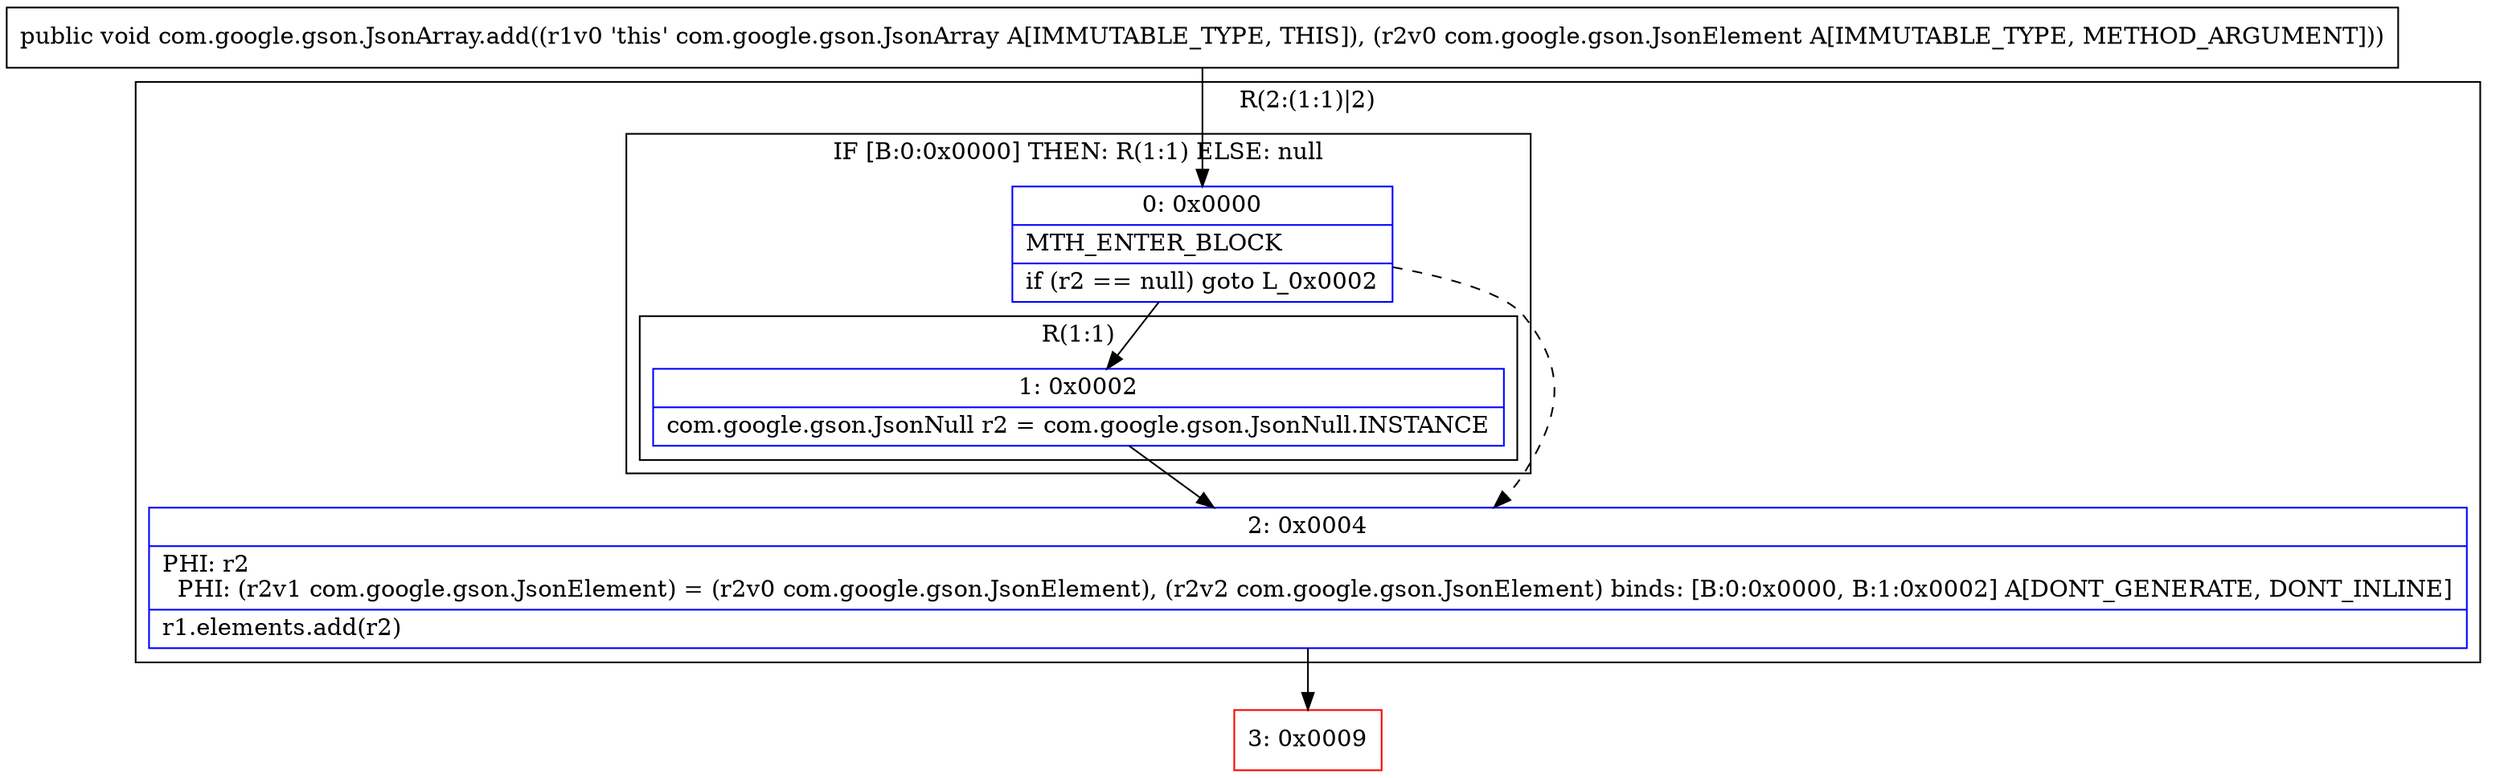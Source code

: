digraph "CFG forcom.google.gson.JsonArray.add(Lcom\/google\/gson\/JsonElement;)V" {
subgraph cluster_Region_154405808 {
label = "R(2:(1:1)|2)";
node [shape=record,color=blue];
subgraph cluster_IfRegion_1228566760 {
label = "IF [B:0:0x0000] THEN: R(1:1) ELSE: null";
node [shape=record,color=blue];
Node_0 [shape=record,label="{0\:\ 0x0000|MTH_ENTER_BLOCK\l|if (r2 == null) goto L_0x0002\l}"];
subgraph cluster_Region_1533520242 {
label = "R(1:1)";
node [shape=record,color=blue];
Node_1 [shape=record,label="{1\:\ 0x0002|com.google.gson.JsonNull r2 = com.google.gson.JsonNull.INSTANCE\l}"];
}
}
Node_2 [shape=record,label="{2\:\ 0x0004|PHI: r2 \l  PHI: (r2v1 com.google.gson.JsonElement) = (r2v0 com.google.gson.JsonElement), (r2v2 com.google.gson.JsonElement) binds: [B:0:0x0000, B:1:0x0002] A[DONT_GENERATE, DONT_INLINE]\l|r1.elements.add(r2)\l}"];
}
Node_3 [shape=record,color=red,label="{3\:\ 0x0009}"];
MethodNode[shape=record,label="{public void com.google.gson.JsonArray.add((r1v0 'this' com.google.gson.JsonArray A[IMMUTABLE_TYPE, THIS]), (r2v0 com.google.gson.JsonElement A[IMMUTABLE_TYPE, METHOD_ARGUMENT])) }"];
MethodNode -> Node_0;
Node_0 -> Node_1;
Node_0 -> Node_2[style=dashed];
Node_1 -> Node_2;
Node_2 -> Node_3;
}

